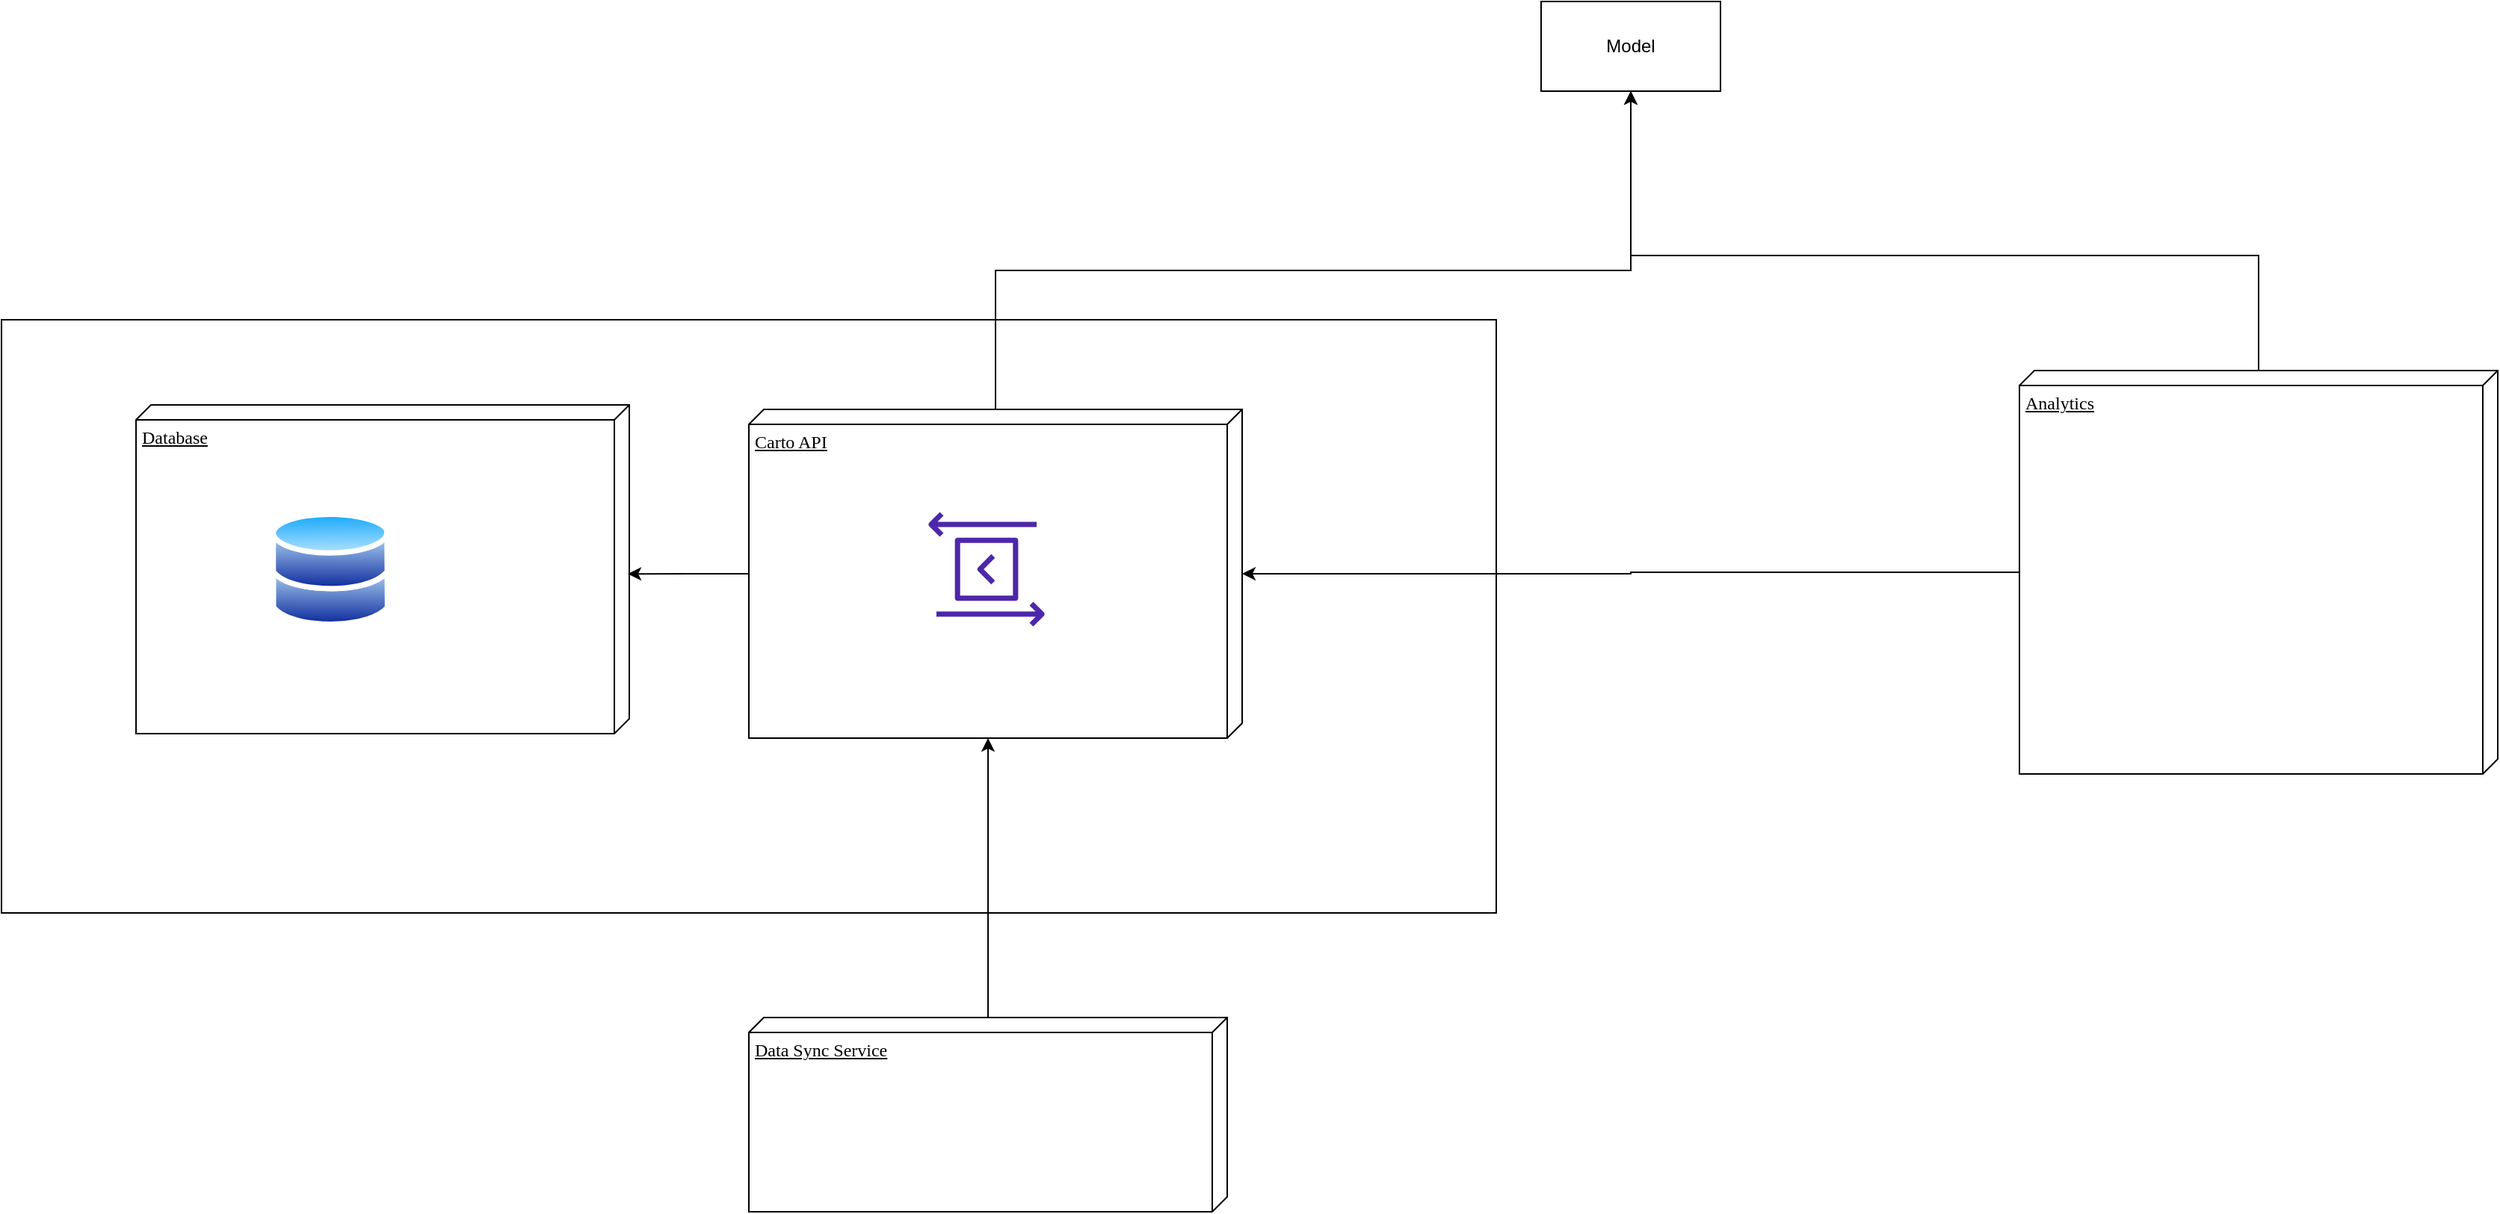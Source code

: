 <mxfile version="21.6.2" type="github">
  <diagram name="Page-1" id="5f0bae14-7c28-e335-631c-24af17079c00">
    <mxGraphModel dx="2086" dy="1941" grid="1" gridSize="10" guides="1" tooltips="1" connect="1" arrows="1" fold="1" page="1" pageScale="1" pageWidth="1100" pageHeight="850" background="none" math="0" shadow="0">
      <root>
        <mxCell id="0" />
        <mxCell id="1" parent="0" />
        <mxCell id="QFB8S7wR_qHZRgBEiR2Z-7" value="" style="rounded=0;whiteSpace=wrap;html=1;" vertex="1" parent="1">
          <mxGeometry x="30" y="13" width="1000" height="397" as="geometry" />
        </mxCell>
        <mxCell id="39150e848f15840c-1" value="Database" style="verticalAlign=top;align=left;spacingTop=8;spacingLeft=2;spacingRight=12;shape=cube;size=10;direction=south;fontStyle=4;html=1;rounded=0;shadow=0;comic=0;labelBackgroundColor=none;strokeWidth=1;fontFamily=Verdana;fontSize=12" parent="1" vertex="1">
          <mxGeometry x="120" y="70" width="330" height="220" as="geometry" />
        </mxCell>
        <mxCell id="QFB8S7wR_qHZRgBEiR2Z-3" style="edgeStyle=orthogonalEdgeStyle;rounded=0;orthogonalLoop=1;jettySize=auto;html=1;entryX=0.514;entryY=0.003;entryDx=0;entryDy=0;entryPerimeter=0;" edge="1" parent="1" source="39150e848f15840c-2" target="39150e848f15840c-1">
          <mxGeometry relative="1" as="geometry" />
        </mxCell>
        <mxCell id="QFB8S7wR_qHZRgBEiR2Z-14" style="edgeStyle=orthogonalEdgeStyle;rounded=0;orthogonalLoop=1;jettySize=auto;html=1;entryX=0.5;entryY=1;entryDx=0;entryDy=0;" edge="1" parent="1" source="39150e848f15840c-2" target="QFB8S7wR_qHZRgBEiR2Z-13">
          <mxGeometry relative="1" as="geometry">
            <Array as="points">
              <mxPoint x="695" y="-20" />
              <mxPoint x="1120" y="-20" />
            </Array>
          </mxGeometry>
        </mxCell>
        <mxCell id="39150e848f15840c-2" value="Carto API" style="verticalAlign=top;align=left;spacingTop=8;spacingLeft=2;spacingRight=12;shape=cube;size=10;direction=south;fontStyle=4;html=1;rounded=0;shadow=0;comic=0;labelBackgroundColor=none;strokeWidth=1;fontFamily=Verdana;fontSize=12" parent="1" vertex="1">
          <mxGeometry x="530" y="73" width="330" height="220" as="geometry" />
        </mxCell>
        <mxCell id="QFB8S7wR_qHZRgBEiR2Z-4" style="edgeStyle=orthogonalEdgeStyle;rounded=0;orthogonalLoop=1;jettySize=auto;html=1;" edge="1" parent="1" source="39150e848f15840c-3" target="39150e848f15840c-2">
          <mxGeometry relative="1" as="geometry" />
        </mxCell>
        <mxCell id="QFB8S7wR_qHZRgBEiR2Z-16" style="edgeStyle=orthogonalEdgeStyle;rounded=0;orthogonalLoop=1;jettySize=auto;html=1;" edge="1" parent="1" source="39150e848f15840c-3" target="QFB8S7wR_qHZRgBEiR2Z-13">
          <mxGeometry relative="1" as="geometry">
            <Array as="points">
              <mxPoint x="1540" y="-30" />
              <mxPoint x="1120" y="-30" />
            </Array>
          </mxGeometry>
        </mxCell>
        <mxCell id="39150e848f15840c-3" value="Analytics" style="verticalAlign=top;align=left;spacingTop=8;spacingLeft=2;spacingRight=12;shape=cube;size=10;direction=south;fontStyle=4;html=1;rounded=0;shadow=0;comic=0;labelBackgroundColor=none;strokeWidth=1;fontFamily=Verdana;fontSize=12" parent="1" vertex="1">
          <mxGeometry x="1380" y="47" width="320" height="270" as="geometry" />
        </mxCell>
        <mxCell id="QFB8S7wR_qHZRgBEiR2Z-1" value="" style="image;aspect=fixed;perimeter=ellipsePerimeter;html=1;align=center;shadow=0;dashed=0;spacingTop=3;image=img/lib/active_directory/databases.svg;" vertex="1" parent="1">
          <mxGeometry x="210" y="140.8" width="80" height="78.4" as="geometry" />
        </mxCell>
        <mxCell id="QFB8S7wR_qHZRgBEiR2Z-2" value="" style="sketch=0;outlineConnect=0;fontColor=#232F3E;gradientColor=none;fillColor=#4D27AA;strokeColor=none;dashed=0;verticalLabelPosition=bottom;verticalAlign=top;align=center;html=1;fontSize=12;fontStyle=0;aspect=fixed;pointerEvents=1;shape=mxgraph.aws4.data_exchange_for_apis;" vertex="1" parent="1">
          <mxGeometry x="650" y="141" width="78" height="78" as="geometry" />
        </mxCell>
        <mxCell id="QFB8S7wR_qHZRgBEiR2Z-6" style="edgeStyle=orthogonalEdgeStyle;rounded=0;orthogonalLoop=1;jettySize=auto;html=1;entryX=0;entryY=0;entryDx=220;entryDy=170;entryPerimeter=0;" edge="1" parent="1" source="QFB8S7wR_qHZRgBEiR2Z-5" target="39150e848f15840c-2">
          <mxGeometry relative="1" as="geometry" />
        </mxCell>
        <mxCell id="QFB8S7wR_qHZRgBEiR2Z-5" value="Data Sync Service" style="verticalAlign=top;align=left;spacingTop=8;spacingLeft=2;spacingRight=12;shape=cube;size=10;direction=south;fontStyle=4;html=1;rounded=0;shadow=0;comic=0;labelBackgroundColor=none;strokeWidth=1;fontFamily=Verdana;fontSize=12" vertex="1" parent="1">
          <mxGeometry x="530" y="480" width="320" height="130" as="geometry" />
        </mxCell>
        <mxCell id="QFB8S7wR_qHZRgBEiR2Z-13" value="Model" style="rounded=0;whiteSpace=wrap;html=1;" vertex="1" parent="1">
          <mxGeometry x="1060" y="-200" width="120" height="60" as="geometry" />
        </mxCell>
      </root>
    </mxGraphModel>
  </diagram>
</mxfile>
